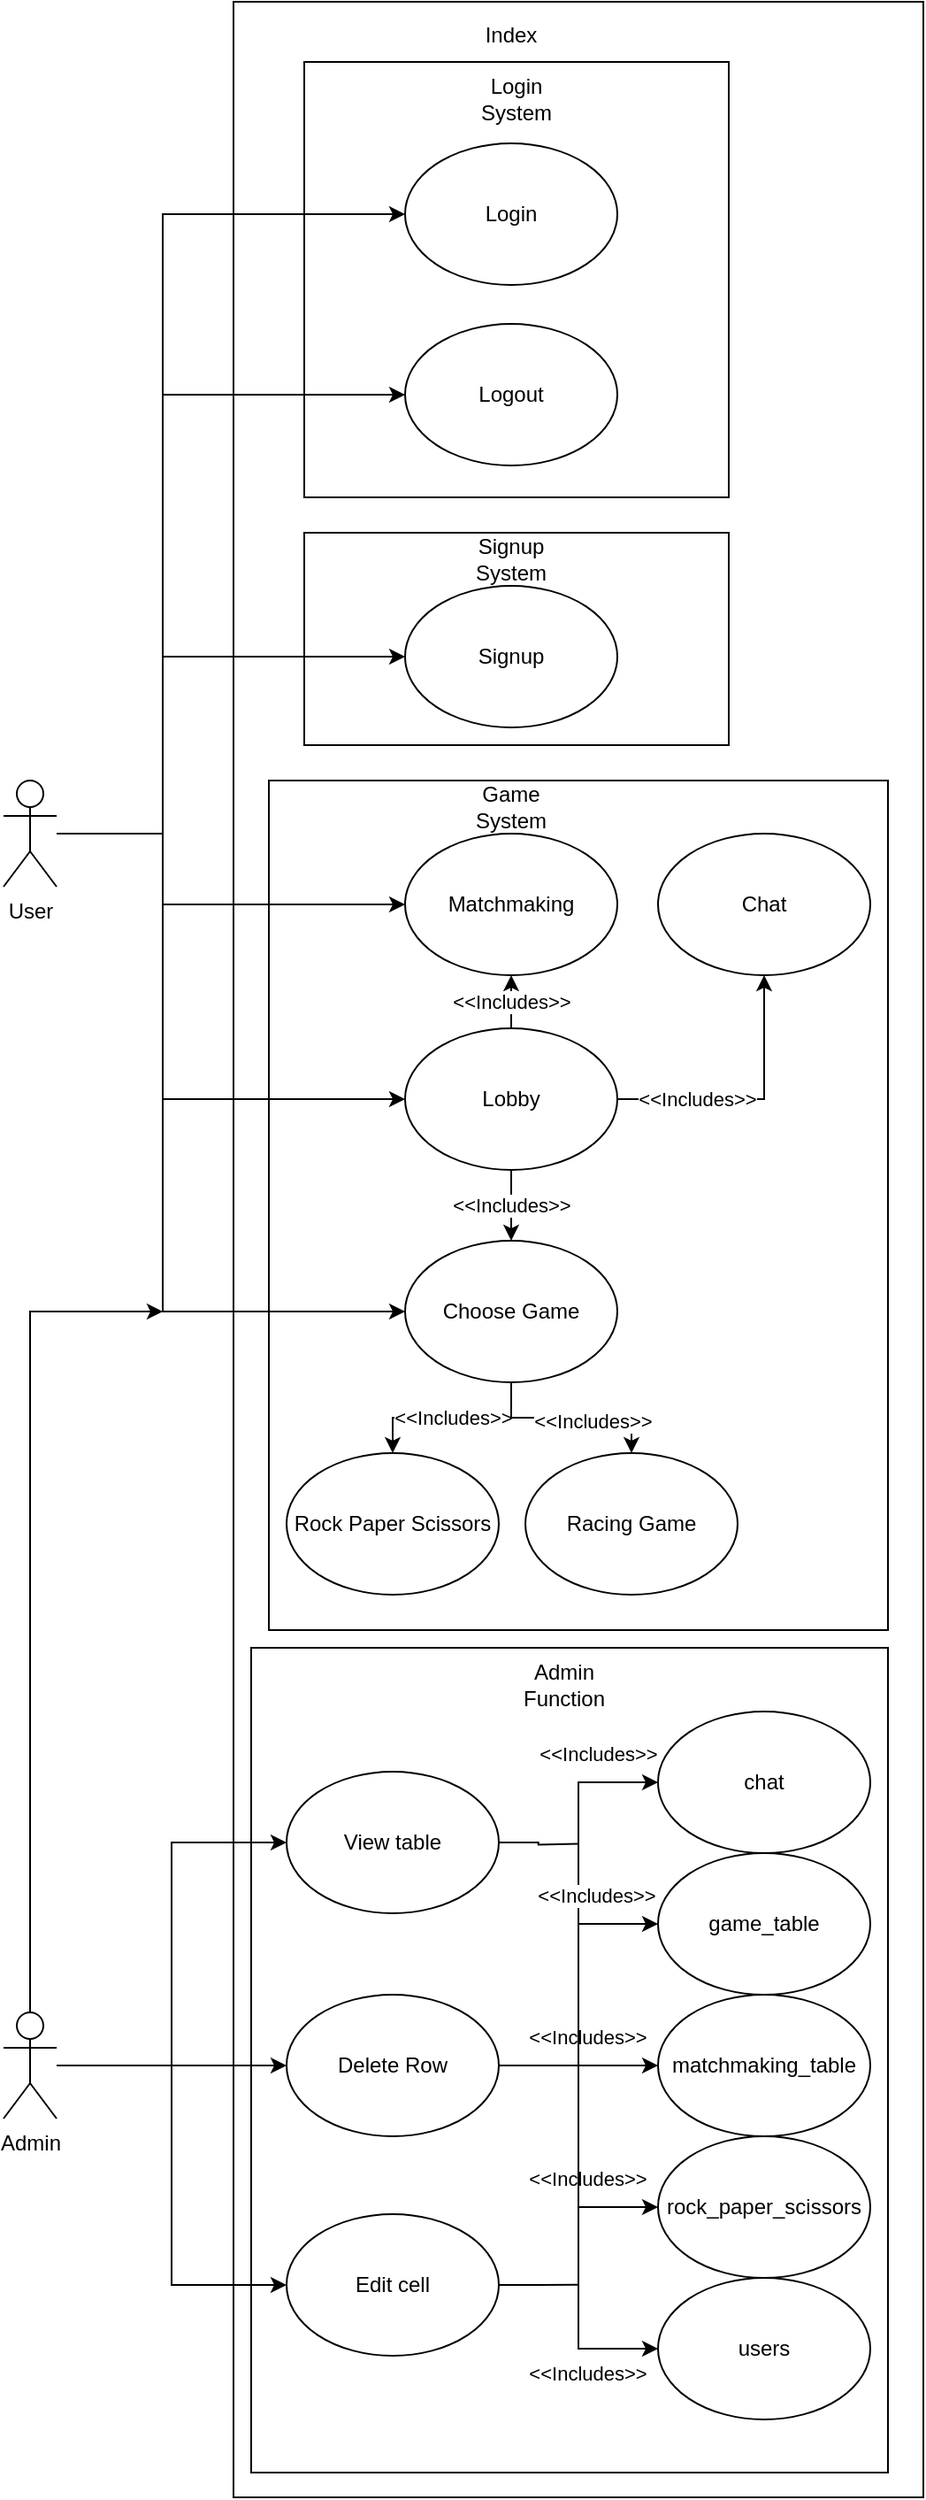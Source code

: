 <mxfile version="20.8.1" type="device"><diagram id="rl0XQ4kJL9Gi7T1xL6ob" name="Page-1"><mxGraphModel dx="875" dy="436" grid="1" gridSize="10" guides="1" tooltips="1" connect="1" arrows="1" fold="1" page="1" pageScale="1" pageWidth="850" pageHeight="1100" math="0" shadow="0"><root><mxCell id="0"/><mxCell id="1" parent="0"/><mxCell id="LYRf-8utmseKSCl5Xzsr-9" value="" style="rounded=0;whiteSpace=wrap;html=1;" parent="1" vertex="1"><mxGeometry x="200" y="80" width="390" height="1410" as="geometry"/></mxCell><mxCell id="LYRf-8utmseKSCl5Xzsr-1" value="User" style="shape=umlActor;verticalLabelPosition=bottom;verticalAlign=top;html=1;outlineConnect=0;" parent="1" vertex="1"><mxGeometry x="70" y="520" width="30" height="60" as="geometry"/></mxCell><mxCell id="LYRf-8utmseKSCl5Xzsr-6" value="Index " style="text;html=1;strokeColor=none;fillColor=none;align=center;verticalAlign=middle;whiteSpace=wrap;rounded=0;" parent="1" vertex="1"><mxGeometry x="327" y="84" width="60" height="30" as="geometry"/></mxCell><mxCell id="LYRf-8utmseKSCl5Xzsr-19" value="" style="rounded=0;whiteSpace=wrap;html=1;" parent="1" vertex="1"><mxGeometry x="240" y="114" width="240" height="246" as="geometry"/></mxCell><mxCell id="LYRf-8utmseKSCl5Xzsr-7" value="Login" style="ellipse;whiteSpace=wrap;html=1;" parent="1" vertex="1"><mxGeometry x="297" y="160" width="120" height="80" as="geometry"/></mxCell><mxCell id="LYRf-8utmseKSCl5Xzsr-10" value="" style="rounded=0;whiteSpace=wrap;html=1;" parent="1" vertex="1"><mxGeometry x="240" y="380" width="240" height="120" as="geometry"/></mxCell><mxCell id="LYRf-8utmseKSCl5Xzsr-8" value="Signup" style="ellipse;whiteSpace=wrap;html=1;" parent="1" vertex="1"><mxGeometry x="297" y="410" width="120" height="80" as="geometry"/></mxCell><mxCell id="LYRf-8utmseKSCl5Xzsr-11" value="&lt;div&gt;Signup System&lt;/div&gt;" style="text;html=1;strokeColor=none;fillColor=none;align=center;verticalAlign=middle;whiteSpace=wrap;rounded=0;" parent="1" vertex="1"><mxGeometry x="327" y="380" width="60" height="30" as="geometry"/></mxCell><mxCell id="LYRf-8utmseKSCl5Xzsr-12" value="Login System" style="text;html=1;strokeColor=none;fillColor=none;align=center;verticalAlign=middle;whiteSpace=wrap;rounded=0;" parent="1" vertex="1"><mxGeometry x="330" y="120" width="60" height="30" as="geometry"/></mxCell><mxCell id="LYRf-8utmseKSCl5Xzsr-13" value="" style="rounded=0;whiteSpace=wrap;html=1;" parent="1" vertex="1"><mxGeometry x="220" y="520" width="350" height="480" as="geometry"/></mxCell><mxCell id="LYRf-8utmseKSCl5Xzsr-14" value="Matchmaking" style="ellipse;whiteSpace=wrap;html=1;" parent="1" vertex="1"><mxGeometry x="297" y="550" width="120" height="80" as="geometry"/></mxCell><mxCell id="LYRf-8utmseKSCl5Xzsr-22" value="&amp;lt;&amp;lt;Includes&amp;gt;&amp;gt;" style="edgeStyle=orthogonalEdgeStyle;rounded=0;orthogonalLoop=1;jettySize=auto;html=1;entryX=0.5;entryY=1;entryDx=0;entryDy=0;" parent="1" source="LYRf-8utmseKSCl5Xzsr-15" target="LYRf-8utmseKSCl5Xzsr-14" edge="1"><mxGeometry relative="1" as="geometry"/></mxCell><mxCell id="LYRf-8utmseKSCl5Xzsr-25" value="&amp;lt;&amp;lt;Includes&amp;gt;&amp;gt;" style="edgeStyle=orthogonalEdgeStyle;rounded=0;orthogonalLoop=1;jettySize=auto;html=1;entryX=0.5;entryY=0;entryDx=0;entryDy=0;" parent="1" source="LYRf-8utmseKSCl5Xzsr-15" target="LYRf-8utmseKSCl5Xzsr-18" edge="1"><mxGeometry relative="1" as="geometry"/></mxCell><mxCell id="W5h1QOjXxbuNBX0QKBAD-2" style="edgeStyle=orthogonalEdgeStyle;rounded=0;orthogonalLoop=1;jettySize=auto;html=1;entryX=0.5;entryY=1;entryDx=0;entryDy=0;startArrow=none;startFill=0;endArrow=classic;endFill=1;" edge="1" parent="1" source="LYRf-8utmseKSCl5Xzsr-15" target="W5h1QOjXxbuNBX0QKBAD-1"><mxGeometry relative="1" as="geometry"/></mxCell><mxCell id="W5h1QOjXxbuNBX0QKBAD-3" value="&amp;lt;&amp;lt;Includes&amp;gt;&amp;gt;" style="edgeLabel;html=1;align=center;verticalAlign=middle;resizable=0;points=[];" vertex="1" connectable="0" parent="W5h1QOjXxbuNBX0QKBAD-2"><mxGeometry x="-0.479" relative="1" as="geometry"><mxPoint x="5" as="offset"/></mxGeometry></mxCell><mxCell id="LYRf-8utmseKSCl5Xzsr-15" value="Lobby" style="ellipse;whiteSpace=wrap;html=1;" parent="1" vertex="1"><mxGeometry x="297" y="660" width="120" height="80" as="geometry"/></mxCell><mxCell id="LYRf-8utmseKSCl5Xzsr-16" value="Rock Paper Scissors" style="ellipse;whiteSpace=wrap;html=1;" parent="1" vertex="1"><mxGeometry x="230" y="900" width="120" height="80" as="geometry"/></mxCell><mxCell id="LYRf-8utmseKSCl5Xzsr-17" value="Logout" style="ellipse;whiteSpace=wrap;html=1;" parent="1" vertex="1"><mxGeometry x="297" y="262" width="120" height="80" as="geometry"/></mxCell><mxCell id="LYRf-8utmseKSCl5Xzsr-26" value="&amp;lt;&amp;lt;Includes&amp;gt;&amp;gt;" style="edgeStyle=orthogonalEdgeStyle;rounded=0;orthogonalLoop=1;jettySize=auto;html=1;entryX=0.5;entryY=0;entryDx=0;entryDy=0;" parent="1" source="LYRf-8utmseKSCl5Xzsr-18" target="LYRf-8utmseKSCl5Xzsr-16" edge="1"><mxGeometry relative="1" as="geometry"/></mxCell><mxCell id="LYRf-8utmseKSCl5Xzsr-35" style="edgeStyle=orthogonalEdgeStyle;rounded=0;orthogonalLoop=1;jettySize=auto;html=1;" parent="1" source="LYRf-8utmseKSCl5Xzsr-18" target="LYRf-8utmseKSCl5Xzsr-34" edge="1"><mxGeometry relative="1" as="geometry"/></mxCell><mxCell id="LYRf-8utmseKSCl5Xzsr-36" value="&amp;lt;&amp;lt;Includes&amp;gt;&amp;gt;" style="edgeLabel;html=1;align=center;verticalAlign=middle;resizable=0;points=[];" parent="LYRf-8utmseKSCl5Xzsr-35" vertex="1" connectable="0"><mxGeometry x="0.217" y="-2" relative="1" as="geometry"><mxPoint as="offset"/></mxGeometry></mxCell><mxCell id="LYRf-8utmseKSCl5Xzsr-18" value="Choose Game" style="ellipse;whiteSpace=wrap;html=1;" parent="1" vertex="1"><mxGeometry x="297" y="780" width="120" height="80" as="geometry"/></mxCell><mxCell id="LYRf-8utmseKSCl5Xzsr-20" value="Game System" style="text;html=1;strokeColor=none;fillColor=none;align=center;verticalAlign=middle;whiteSpace=wrap;rounded=0;" parent="1" vertex="1"><mxGeometry x="327" y="520" width="60" height="30" as="geometry"/></mxCell><mxCell id="LYRf-8utmseKSCl5Xzsr-29" style="edgeStyle=orthogonalEdgeStyle;rounded=0;orthogonalLoop=1;jettySize=auto;html=1;entryX=0;entryY=0.5;entryDx=0;entryDy=0;" parent="1" source="LYRf-8utmseKSCl5Xzsr-1" target="LYRf-8utmseKSCl5Xzsr-17" edge="1"><mxGeometry relative="1" as="geometry"><Array as="points"><mxPoint x="160" y="550"/><mxPoint x="160" y="302"/></Array></mxGeometry></mxCell><mxCell id="LYRf-8utmseKSCl5Xzsr-28" style="edgeStyle=orthogonalEdgeStyle;rounded=0;orthogonalLoop=1;jettySize=auto;html=1;entryX=0;entryY=0.5;entryDx=0;entryDy=0;" parent="1" source="LYRf-8utmseKSCl5Xzsr-1" target="LYRf-8utmseKSCl5Xzsr-7" edge="1"><mxGeometry relative="1" as="geometry"><Array as="points"><mxPoint x="160" y="550"/><mxPoint x="160" y="200"/></Array></mxGeometry></mxCell><mxCell id="LYRf-8utmseKSCl5Xzsr-32" style="edgeStyle=orthogonalEdgeStyle;rounded=0;orthogonalLoop=1;jettySize=auto;html=1;entryX=0;entryY=0.5;entryDx=0;entryDy=0;" parent="1" source="LYRf-8utmseKSCl5Xzsr-1" target="LYRf-8utmseKSCl5Xzsr-8" edge="1"><mxGeometry relative="1" as="geometry"><Array as="points"><mxPoint x="160" y="550"/><mxPoint x="160" y="450"/></Array></mxGeometry></mxCell><mxCell id="LYRf-8utmseKSCl5Xzsr-33" style="edgeStyle=orthogonalEdgeStyle;rounded=0;orthogonalLoop=1;jettySize=auto;html=1;entryX=0;entryY=0.5;entryDx=0;entryDy=0;" parent="1" source="LYRf-8utmseKSCl5Xzsr-1" target="LYRf-8utmseKSCl5Xzsr-14" edge="1"><mxGeometry relative="1" as="geometry"><Array as="points"><mxPoint x="160" y="550"/><mxPoint x="160" y="590"/></Array></mxGeometry></mxCell><mxCell id="LYRf-8utmseKSCl5Xzsr-34" value="Racing Game" style="ellipse;whiteSpace=wrap;html=1;" parent="1" vertex="1"><mxGeometry x="365" y="900" width="120" height="80" as="geometry"/></mxCell><mxCell id="LYRf-8utmseKSCl5Xzsr-37" style="edgeStyle=orthogonalEdgeStyle;rounded=0;orthogonalLoop=1;jettySize=auto;html=1;entryX=0;entryY=0.5;entryDx=0;entryDy=0;" parent="1" source="LYRf-8utmseKSCl5Xzsr-1" target="LYRf-8utmseKSCl5Xzsr-15" edge="1"><mxGeometry relative="1" as="geometry"><Array as="points"><mxPoint x="160" y="550"/><mxPoint x="160" y="700"/></Array></mxGeometry></mxCell><mxCell id="LYRf-8utmseKSCl5Xzsr-38" style="edgeStyle=orthogonalEdgeStyle;rounded=0;orthogonalLoop=1;jettySize=auto;html=1;entryX=0;entryY=0.5;entryDx=0;entryDy=0;" parent="1" source="LYRf-8utmseKSCl5Xzsr-1" target="LYRf-8utmseKSCl5Xzsr-18" edge="1"><mxGeometry relative="1" as="geometry"><Array as="points"><mxPoint x="160" y="550"/><mxPoint x="160" y="820"/></Array></mxGeometry></mxCell><mxCell id="t479pxlfmfg_hAQVAsRy-1" value="" style="rounded=0;whiteSpace=wrap;html=1;" parent="1" vertex="1"><mxGeometry x="210" y="1010" width="360" height="466" as="geometry"/></mxCell><mxCell id="t479pxlfmfg_hAQVAsRy-2" value="Admin Function" style="text;html=1;strokeColor=none;fillColor=none;align=center;verticalAlign=middle;whiteSpace=wrap;rounded=0;" parent="1" vertex="1"><mxGeometry x="357" y="1016" width="60" height="30" as="geometry"/></mxCell><mxCell id="t479pxlfmfg_hAQVAsRy-18" style="edgeStyle=orthogonalEdgeStyle;rounded=0;orthogonalLoop=1;jettySize=auto;html=1;endArrow=none;endFill=0;" parent="1" source="t479pxlfmfg_hAQVAsRy-4" edge="1"><mxGeometry relative="1" as="geometry"><mxPoint x="394.667" y="1120.722" as="targetPoint"/></mxGeometry></mxCell><mxCell id="t479pxlfmfg_hAQVAsRy-4" value="&lt;div&gt;View table&lt;br&gt;&lt;/div&gt;" style="ellipse;whiteSpace=wrap;html=1;" parent="1" vertex="1"><mxGeometry x="230" y="1080" width="120" height="80" as="geometry"/></mxCell><mxCell id="t479pxlfmfg_hAQVAsRy-12" style="edgeStyle=orthogonalEdgeStyle;rounded=0;orthogonalLoop=1;jettySize=auto;html=1;" parent="1" source="t479pxlfmfg_hAQVAsRy-5" target="t479pxlfmfg_hAQVAsRy-9" edge="1"><mxGeometry relative="1" as="geometry"/></mxCell><mxCell id="t479pxlfmfg_hAQVAsRy-22" value="&amp;lt;&amp;lt;Includes&amp;gt;&amp;gt;" style="edgeLabel;html=1;align=center;verticalAlign=middle;resizable=0;points=[];" parent="t479pxlfmfg_hAQVAsRy-12" vertex="1" connectable="0"><mxGeometry x="0.313" y="-2" relative="1" as="geometry"><mxPoint x="-9" y="-18" as="offset"/></mxGeometry></mxCell><mxCell id="t479pxlfmfg_hAQVAsRy-13" style="edgeStyle=orthogonalEdgeStyle;rounded=0;orthogonalLoop=1;jettySize=auto;html=1;entryX=0;entryY=0.5;entryDx=0;entryDy=0;" parent="1" source="t479pxlfmfg_hAQVAsRy-5" target="t479pxlfmfg_hAQVAsRy-7" edge="1"><mxGeometry relative="1" as="geometry"/></mxCell><mxCell id="t479pxlfmfg_hAQVAsRy-20" value="&amp;lt;&amp;lt;Includes&amp;gt;&amp;gt;" style="edgeLabel;html=1;align=center;verticalAlign=middle;resizable=0;points=[];" parent="t479pxlfmfg_hAQVAsRy-13" vertex="1" connectable="0"><mxGeometry x="0.725" y="-4" relative="1" as="geometry"><mxPoint y="-20" as="offset"/></mxGeometry></mxCell><mxCell id="t479pxlfmfg_hAQVAsRy-14" style="edgeStyle=orthogonalEdgeStyle;rounded=0;orthogonalLoop=1;jettySize=auto;html=1;entryX=0;entryY=0.5;entryDx=0;entryDy=0;" parent="1" source="t479pxlfmfg_hAQVAsRy-5" target="t479pxlfmfg_hAQVAsRy-8" edge="1"><mxGeometry relative="1" as="geometry"/></mxCell><mxCell id="t479pxlfmfg_hAQVAsRy-21" value="&amp;lt;&amp;lt;Includes&amp;gt;&amp;gt;" style="edgeLabel;html=1;align=center;verticalAlign=middle;resizable=0;points=[];" parent="t479pxlfmfg_hAQVAsRy-14" vertex="1" connectable="0"><mxGeometry x="0.58" relative="1" as="geometry"><mxPoint y="-16" as="offset"/></mxGeometry></mxCell><mxCell id="t479pxlfmfg_hAQVAsRy-15" style="edgeStyle=orthogonalEdgeStyle;rounded=0;orthogonalLoop=1;jettySize=auto;html=1;" parent="1" source="t479pxlfmfg_hAQVAsRy-5" target="t479pxlfmfg_hAQVAsRy-10" edge="1"><mxGeometry relative="1" as="geometry"/></mxCell><mxCell id="t479pxlfmfg_hAQVAsRy-23" value="&amp;lt;&amp;lt;Includes&amp;gt;&amp;gt;" style="edgeLabel;html=1;align=center;verticalAlign=middle;resizable=0;points=[];" parent="t479pxlfmfg_hAQVAsRy-15" vertex="1" connectable="0"><mxGeometry x="0.645" y="-2" relative="1" as="geometry"><mxPoint x="-10" y="-18" as="offset"/></mxGeometry></mxCell><mxCell id="t479pxlfmfg_hAQVAsRy-16" style="edgeStyle=orthogonalEdgeStyle;rounded=0;orthogonalLoop=1;jettySize=auto;html=1;entryX=0;entryY=0.5;entryDx=0;entryDy=0;" parent="1" source="t479pxlfmfg_hAQVAsRy-5" target="t479pxlfmfg_hAQVAsRy-11" edge="1"><mxGeometry relative="1" as="geometry"/></mxCell><mxCell id="t479pxlfmfg_hAQVAsRy-24" value="&amp;lt;&amp;lt;Includes&amp;gt;&amp;gt;" style="edgeLabel;html=1;align=center;verticalAlign=middle;resizable=0;points=[];" parent="t479pxlfmfg_hAQVAsRy-16" vertex="1" connectable="0"><mxGeometry x="0.687" relative="1" as="geometry"><mxPoint x="-1" y="14" as="offset"/></mxGeometry></mxCell><mxCell id="t479pxlfmfg_hAQVAsRy-5" value="Delete Row" style="ellipse;whiteSpace=wrap;html=1;" parent="1" vertex="1"><mxGeometry x="230" y="1206" width="120" height="80" as="geometry"/></mxCell><mxCell id="t479pxlfmfg_hAQVAsRy-19" style="edgeStyle=orthogonalEdgeStyle;rounded=0;orthogonalLoop=1;jettySize=auto;html=1;endArrow=none;endFill=0;" parent="1" source="t479pxlfmfg_hAQVAsRy-6" edge="1"><mxGeometry relative="1" as="geometry"><mxPoint x="394.667" y="1369.889" as="targetPoint"/></mxGeometry></mxCell><mxCell id="t479pxlfmfg_hAQVAsRy-6" value="Edit cell" style="ellipse;whiteSpace=wrap;html=1;" parent="1" vertex="1"><mxGeometry x="230" y="1330" width="120" height="80" as="geometry"/></mxCell><mxCell id="t479pxlfmfg_hAQVAsRy-7" value="chat" style="ellipse;whiteSpace=wrap;html=1;" parent="1" vertex="1"><mxGeometry x="440" y="1046" width="120" height="80" as="geometry"/></mxCell><mxCell id="t479pxlfmfg_hAQVAsRy-8" value="&lt;div&gt;game_table&lt;/div&gt;" style="ellipse;whiteSpace=wrap;html=1;" parent="1" vertex="1"><mxGeometry x="440" y="1126" width="120" height="80" as="geometry"/></mxCell><mxCell id="t479pxlfmfg_hAQVAsRy-9" value="&lt;div&gt;matchmaking_table&lt;/div&gt;" style="ellipse;whiteSpace=wrap;html=1;" parent="1" vertex="1"><mxGeometry x="440" y="1206" width="120" height="80" as="geometry"/></mxCell><mxCell id="t479pxlfmfg_hAQVAsRy-10" value="rock_paper_scissors" style="ellipse;whiteSpace=wrap;html=1;" parent="1" vertex="1"><mxGeometry x="440" y="1286" width="120" height="80" as="geometry"/></mxCell><mxCell id="t479pxlfmfg_hAQVAsRy-11" value="users" style="ellipse;whiteSpace=wrap;html=1;" parent="1" vertex="1"><mxGeometry x="440" y="1366" width="120" height="80" as="geometry"/></mxCell><mxCell id="t479pxlfmfg_hAQVAsRy-26" style="edgeStyle=orthogonalEdgeStyle;rounded=0;orthogonalLoop=1;jettySize=auto;html=1;entryX=0;entryY=0.5;entryDx=0;entryDy=0;endArrow=classic;endFill=1;" parent="1" source="t479pxlfmfg_hAQVAsRy-25" target="t479pxlfmfg_hAQVAsRy-5" edge="1"><mxGeometry relative="1" as="geometry"/></mxCell><mxCell id="t479pxlfmfg_hAQVAsRy-27" style="edgeStyle=orthogonalEdgeStyle;rounded=0;orthogonalLoop=1;jettySize=auto;html=1;entryX=0;entryY=0.5;entryDx=0;entryDy=0;endArrow=classic;endFill=1;" parent="1" source="t479pxlfmfg_hAQVAsRy-25" target="t479pxlfmfg_hAQVAsRy-4" edge="1"><mxGeometry relative="1" as="geometry"/></mxCell><mxCell id="t479pxlfmfg_hAQVAsRy-28" style="edgeStyle=orthogonalEdgeStyle;rounded=0;orthogonalLoop=1;jettySize=auto;html=1;entryX=0;entryY=0.5;entryDx=0;entryDy=0;endArrow=classic;endFill=1;" parent="1" source="t479pxlfmfg_hAQVAsRy-25" target="t479pxlfmfg_hAQVAsRy-6" edge="1"><mxGeometry relative="1" as="geometry"/></mxCell><mxCell id="t479pxlfmfg_hAQVAsRy-29" style="edgeStyle=orthogonalEdgeStyle;rounded=0;orthogonalLoop=1;jettySize=auto;html=1;endArrow=classic;endFill=1;" parent="1" source="t479pxlfmfg_hAQVAsRy-25" edge="1"><mxGeometry relative="1" as="geometry"><mxPoint x="160" y="820" as="targetPoint"/><Array as="points"><mxPoint x="85" y="820"/></Array></mxGeometry></mxCell><mxCell id="t479pxlfmfg_hAQVAsRy-25" value="Admin" style="shape=umlActor;verticalLabelPosition=bottom;verticalAlign=top;html=1;outlineConnect=0;" parent="1" vertex="1"><mxGeometry x="70" y="1216" width="30" height="60" as="geometry"/></mxCell><mxCell id="W5h1QOjXxbuNBX0QKBAD-1" value="Chat" style="ellipse;whiteSpace=wrap;html=1;" vertex="1" parent="1"><mxGeometry x="440" y="550" width="120" height="80" as="geometry"/></mxCell></root></mxGraphModel></diagram></mxfile>